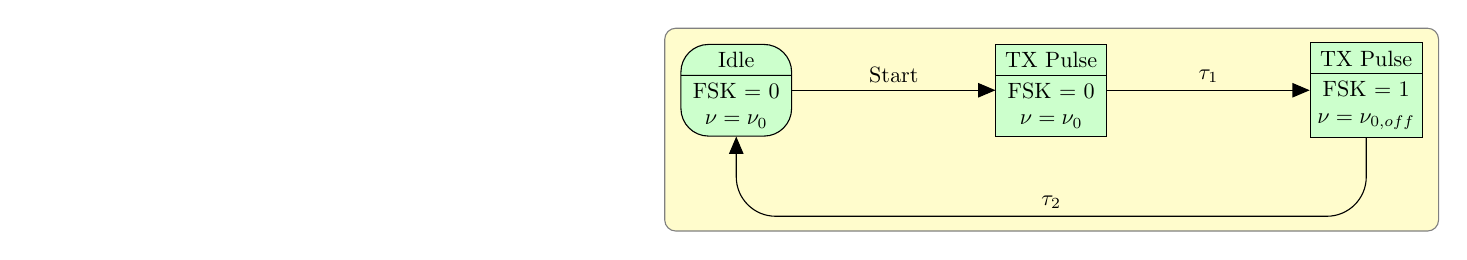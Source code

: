 \usetikzlibrary{shapes, arrows}
\usetikzlibrary{positioning}
\usetikzlibrary{arrows.meta, bending}
\usetikzlibrary{calc}
\usetikzlibrary{
circuits.logic.US,
circuits.logic.IEC,
circuits.logic.CDH,
circuits.ee.IEC,
}
\tikzset{
diagonal fill/.style 2 args={fill=#2, path picture={
\fill[#1, sharp corners] (path picture bounding box.south west) -|
                         (path picture bounding box.north east) -- cycle;}},
reversed diagonal fill/.style 2 args={fill=#2, path picture={
\fill[#1, sharp corners] (path picture bounding box.north west) |- 
                         (path picture bounding box.south east) -- cycle;}}
}
\pgfdeclarelayer{background}
%\HFilter % Tiefpaß
\newcommand{\HFilter}{\begin{tikzpicture}[baseline=0ex, scale=0.06]
\draw[thick] plot[domain=-pi:pi] (\x,{-sin(\x r)+2.75});
\draw[thick] plot[domain=-pi:pi] (\x,{-sin(\x r)-2.75});
\draw[thick] (-1,-1+2.75)--(1,1+2.75);
\end{tikzpicture}
}
%Hilbertfilter
\newcommand{\HilFilter}{\begin{tikzpicture}[baseline=0ex, scale=0.06]
\draw[thick,-{Latex[scale=0.2mm]}]  (-9,0) -- (9,0)  {};
\draw[thick,-{Latex[scale=0.2mm]}] (0,-9) -- (0,9)  {};
\draw[red] plot[domain=-6.5:-0.15] (\x,{(\x)^(-1)});
\draw[red] plot[domain=0.15:6.5] (\x,{(\x)^(-1)});
\end{tikzpicture}
}

\tikzset{%Setup Style for all shapes
  block/.style    = {draw, rectangle, minimum height = 3em,
    minimum width = 5em,},
  longBlock/.style    = {draw, rectangle, minimum height = 14.4em,
    minimum width = 5em},
  sum/.style      = {draw, circle, node distance = 2cm}, % Adder
  multi/.style      = {draw, circle, node distance = 2cm}, % Adder
  input/.style    = {coordinate}, % Input
  output/.style   = {coordinate}, % Output
  connector/.style = {draw,  circle, fill, minimum size=5pt, inner sep=0pt, outer sep=0pt},
  hFilter/.style = {draw, thick, rectangle, minimum height = 3em, minimum width = 3em, label = {center:\HFilter}},
  hilFilter/.style = {draw, thick, rectangle, minimum height = 3em, minimum width = 3em, label = {center:\HilFilter}}
}

%define commands for node contents
\newcommand{\suma}{\Large$+$}
\newcommand{\multi}{\Large$\times$}
\newcommand{\inte}{$\displaystyle \int$}
\newcommand{\derv}{\huge$\frac{d}{dt}$}
\newcommand{\vertDis}{2}
\newcommand{\horDis}{5}
\newcommand{\move}[2]{#1*\horDis, #2*\vertDis}



\begin{tikzpicture}[auto, node distance=2cm, >=triangle 45] 

\begin{scope}[scale=0.8, transform shape]
%\draw[style=help lines] (-10,-10) grid (10,10);
\coordinate (ROOT) at (0,0);
\coordinate (START) at (ROOT);
\coordinate (TX) at ($(ROOT) + (\move{1}{0})$);
\coordinate (RX) at ($(ROOT) + (\move{2}{0})$);
\coordinate (H1) at ($(ROOT) + (\move{1}{-1})$);
\draw
	node [block, fill=green!20, align=center, rounded corners=10, rectangle split,rectangle split parts=2,text centered] at (START) (start) {Idle \nodepart{second} FSK = 0\\$\nu = \nu_0$}
	node [block, fill=green!20, align=center,rectangle split,rectangle split parts=2,text centered] at (TX) (tx) {TX Pulse\nodepart{second} FSK = 0\\$\nu = \nu_0$}
	node [block, fill=green!20, align=center,rectangle split,rectangle split parts=2,text centered] at (RX) (rx) {TX Pulse\nodepart{second} FSK = 1\\$\nu = \nu_{0,off}$};

\draw[,->] (start.east) to [out=0,in=180] node [sloped, anchor=center, above](test){Start} (tx) ;
\draw[,->] (tx.east) to [out=0,in=180] node [sloped, anchor=center, above](tau){$\tau_1$} (rx) ;
\draw[rounded corners =5mm,->](rx.south) |- (H1) node [sloped, anchor=center, above](tau){$\tau_2$} -| (start.south);
%\draw[rounded corners=5mm,->] (rx.south) to [bend left = 10] (h1) to [bend left = 10] (start.south);
%&\draw[,->] (rx.south) to [out=-90,in=-90] node [sloped, anchor=center, above]{$\tau_1$} (start.south) ;

%\coordinate (T1) at 


 \begin{pgfonlayer}{background}
        % Compute a few helper coordinates
        \draw[fill=yellow!20,rounded corners, draw=black!50]
            ($(start.west |- tx.north) + (-.25,.25)$) rectangle ($(rx.east |- tx.south) + (.25,-1.5)$);
    \end{pgfonlayer}
\end{scope}
\end{tikzpicture}
